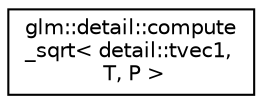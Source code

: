 digraph "Graphical Class Hierarchy"
{
  edge [fontname="Helvetica",fontsize="10",labelfontname="Helvetica",labelfontsize="10"];
  node [fontname="Helvetica",fontsize="10",shape=record];
  rankdir="LR";
  Node0 [label="glm::detail::compute\l_sqrt\< detail::tvec1,\l T, P \>",height=0.2,width=0.4,color="black", fillcolor="white", style="filled",URL="$structglm_1_1detail_1_1compute__sqrt_3_01detail_1_1tvec1_00_01_t_00_01_p_01_4.html"];
}
